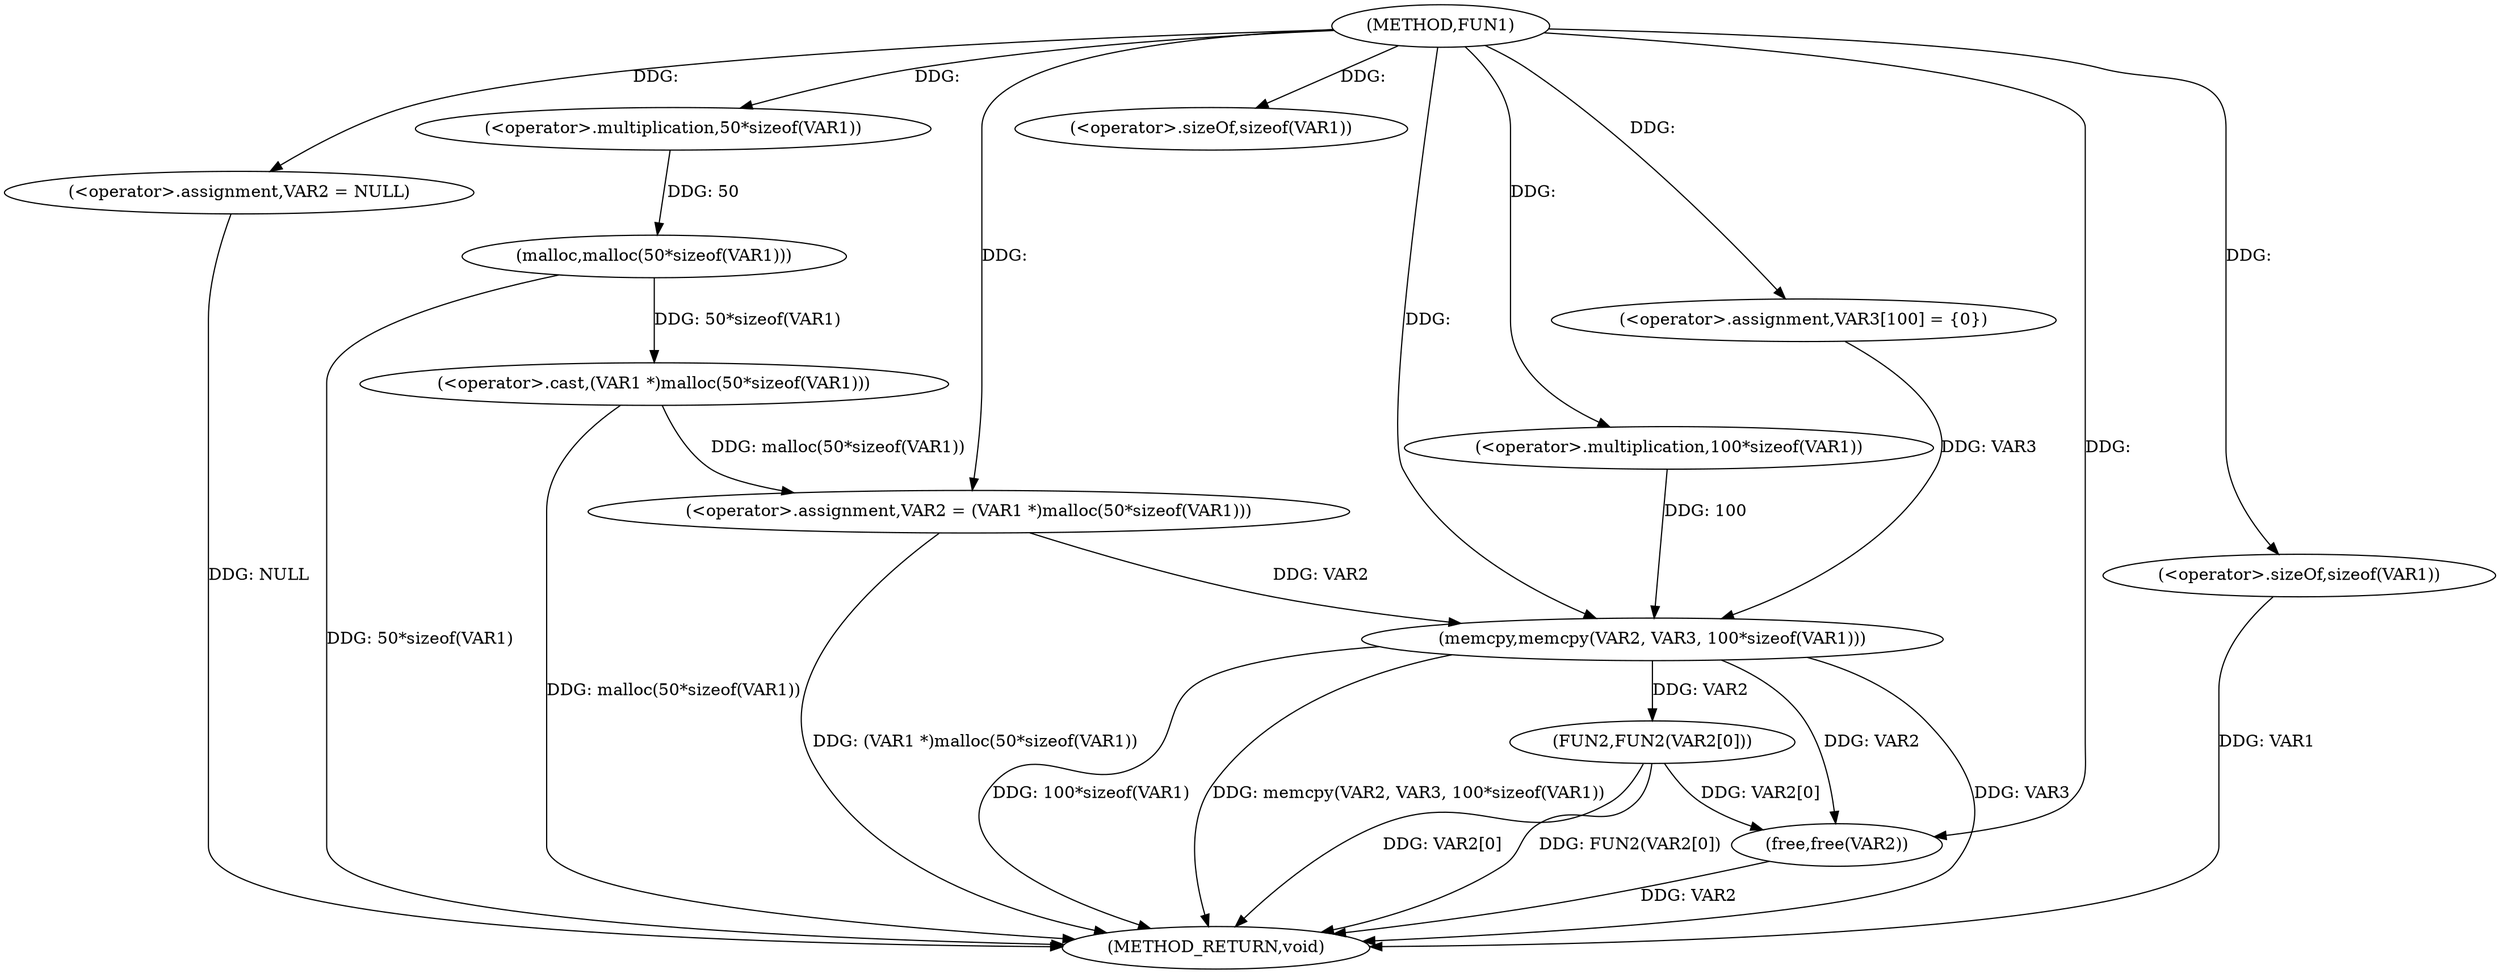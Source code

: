 digraph FUN1 {  
"1000100" [label = "(METHOD,FUN1)" ]
"1000132" [label = "(METHOD_RETURN,void)" ]
"1000103" [label = "(<operator>.assignment,VAR2 = NULL)" ]
"1000106" [label = "(<operator>.assignment,VAR2 = (VAR1 *)malloc(50*sizeof(VAR1)))" ]
"1000108" [label = "(<operator>.cast,(VAR1 *)malloc(50*sizeof(VAR1)))" ]
"1000110" [label = "(malloc,malloc(50*sizeof(VAR1)))" ]
"1000111" [label = "(<operator>.multiplication,50*sizeof(VAR1))" ]
"1000113" [label = "(<operator>.sizeOf,sizeof(VAR1))" ]
"1000117" [label = "(<operator>.assignment,VAR3[100] = {0})" ]
"1000119" [label = "(memcpy,memcpy(VAR2, VAR3, 100*sizeof(VAR1)))" ]
"1000122" [label = "(<operator>.multiplication,100*sizeof(VAR1))" ]
"1000124" [label = "(<operator>.sizeOf,sizeof(VAR1))" ]
"1000126" [label = "(FUN2,FUN2(VAR2[0]))" ]
"1000130" [label = "(free,free(VAR2))" ]
  "1000124" -> "1000132"  [ label = "DDG: VAR1"] 
  "1000106" -> "1000132"  [ label = "DDG: (VAR1 *)malloc(50*sizeof(VAR1))"] 
  "1000103" -> "1000132"  [ label = "DDG: NULL"] 
  "1000119" -> "1000132"  [ label = "DDG: VAR3"] 
  "1000126" -> "1000132"  [ label = "DDG: VAR2[0]"] 
  "1000108" -> "1000132"  [ label = "DDG: malloc(50*sizeof(VAR1))"] 
  "1000119" -> "1000132"  [ label = "DDG: 100*sizeof(VAR1)"] 
  "1000119" -> "1000132"  [ label = "DDG: memcpy(VAR2, VAR3, 100*sizeof(VAR1))"] 
  "1000110" -> "1000132"  [ label = "DDG: 50*sizeof(VAR1)"] 
  "1000126" -> "1000132"  [ label = "DDG: FUN2(VAR2[0])"] 
  "1000130" -> "1000132"  [ label = "DDG: VAR2"] 
  "1000100" -> "1000103"  [ label = "DDG: "] 
  "1000108" -> "1000106"  [ label = "DDG: malloc(50*sizeof(VAR1))"] 
  "1000100" -> "1000106"  [ label = "DDG: "] 
  "1000110" -> "1000108"  [ label = "DDG: 50*sizeof(VAR1)"] 
  "1000111" -> "1000110"  [ label = "DDG: 50"] 
  "1000100" -> "1000111"  [ label = "DDG: "] 
  "1000100" -> "1000113"  [ label = "DDG: "] 
  "1000100" -> "1000117"  [ label = "DDG: "] 
  "1000106" -> "1000119"  [ label = "DDG: VAR2"] 
  "1000100" -> "1000119"  [ label = "DDG: "] 
  "1000117" -> "1000119"  [ label = "DDG: VAR3"] 
  "1000122" -> "1000119"  [ label = "DDG: 100"] 
  "1000100" -> "1000122"  [ label = "DDG: "] 
  "1000100" -> "1000124"  [ label = "DDG: "] 
  "1000119" -> "1000126"  [ label = "DDG: VAR2"] 
  "1000126" -> "1000130"  [ label = "DDG: VAR2[0]"] 
  "1000119" -> "1000130"  [ label = "DDG: VAR2"] 
  "1000100" -> "1000130"  [ label = "DDG: "] 
}
